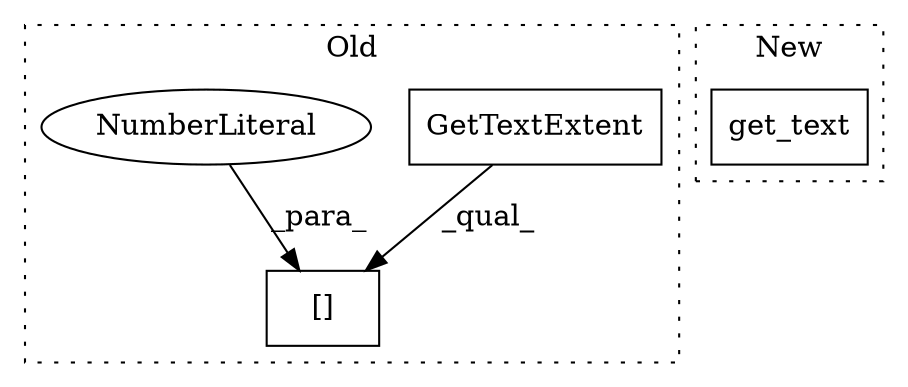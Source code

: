digraph G {
subgraph cluster0 {
1 [label="[]" a="2" s="15695,15721" l="25,1" shape="box"];
3 [label="GetTextExtent" a="32" s="15700,15718" l="14,1" shape="box"];
4 [label="NumberLiteral" a="34" s="15720" l="1" shape="ellipse"];
label = "Old";
style="dotted";
}
subgraph cluster1 {
2 [label="get_text" a="32" s="15715,15744" l="9,1" shape="box"];
label = "New";
style="dotted";
}
3 -> 1 [label="_qual_"];
4 -> 1 [label="_para_"];
}